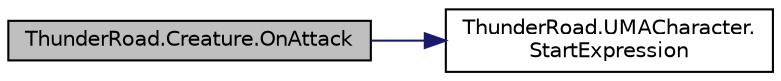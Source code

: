 digraph "ThunderRoad.Creature.OnAttack"
{
 // LATEX_PDF_SIZE
  edge [fontname="Helvetica",fontsize="10",labelfontname="Helvetica",labelfontsize="10"];
  node [fontname="Helvetica",fontsize="10",shape=record];
  rankdir="LR";
  Node1 [label="ThunderRoad.Creature.OnAttack",height=0.2,width=0.4,color="black", fillcolor="grey75", style="filled", fontcolor="black",tooltip="Called when [attack]."];
  Node1 -> Node2 [color="midnightblue",fontsize="10",style="solid",fontname="Helvetica"];
  Node2 [label="ThunderRoad.UMACharacter.\lStartExpression",height=0.2,width=0.4,color="black", fillcolor="white", style="filled",URL="$class_thunder_road_1_1_u_m_a_character.html#a4d441e3722f8e675eb226f279b70b094",tooltip=" "];
}
